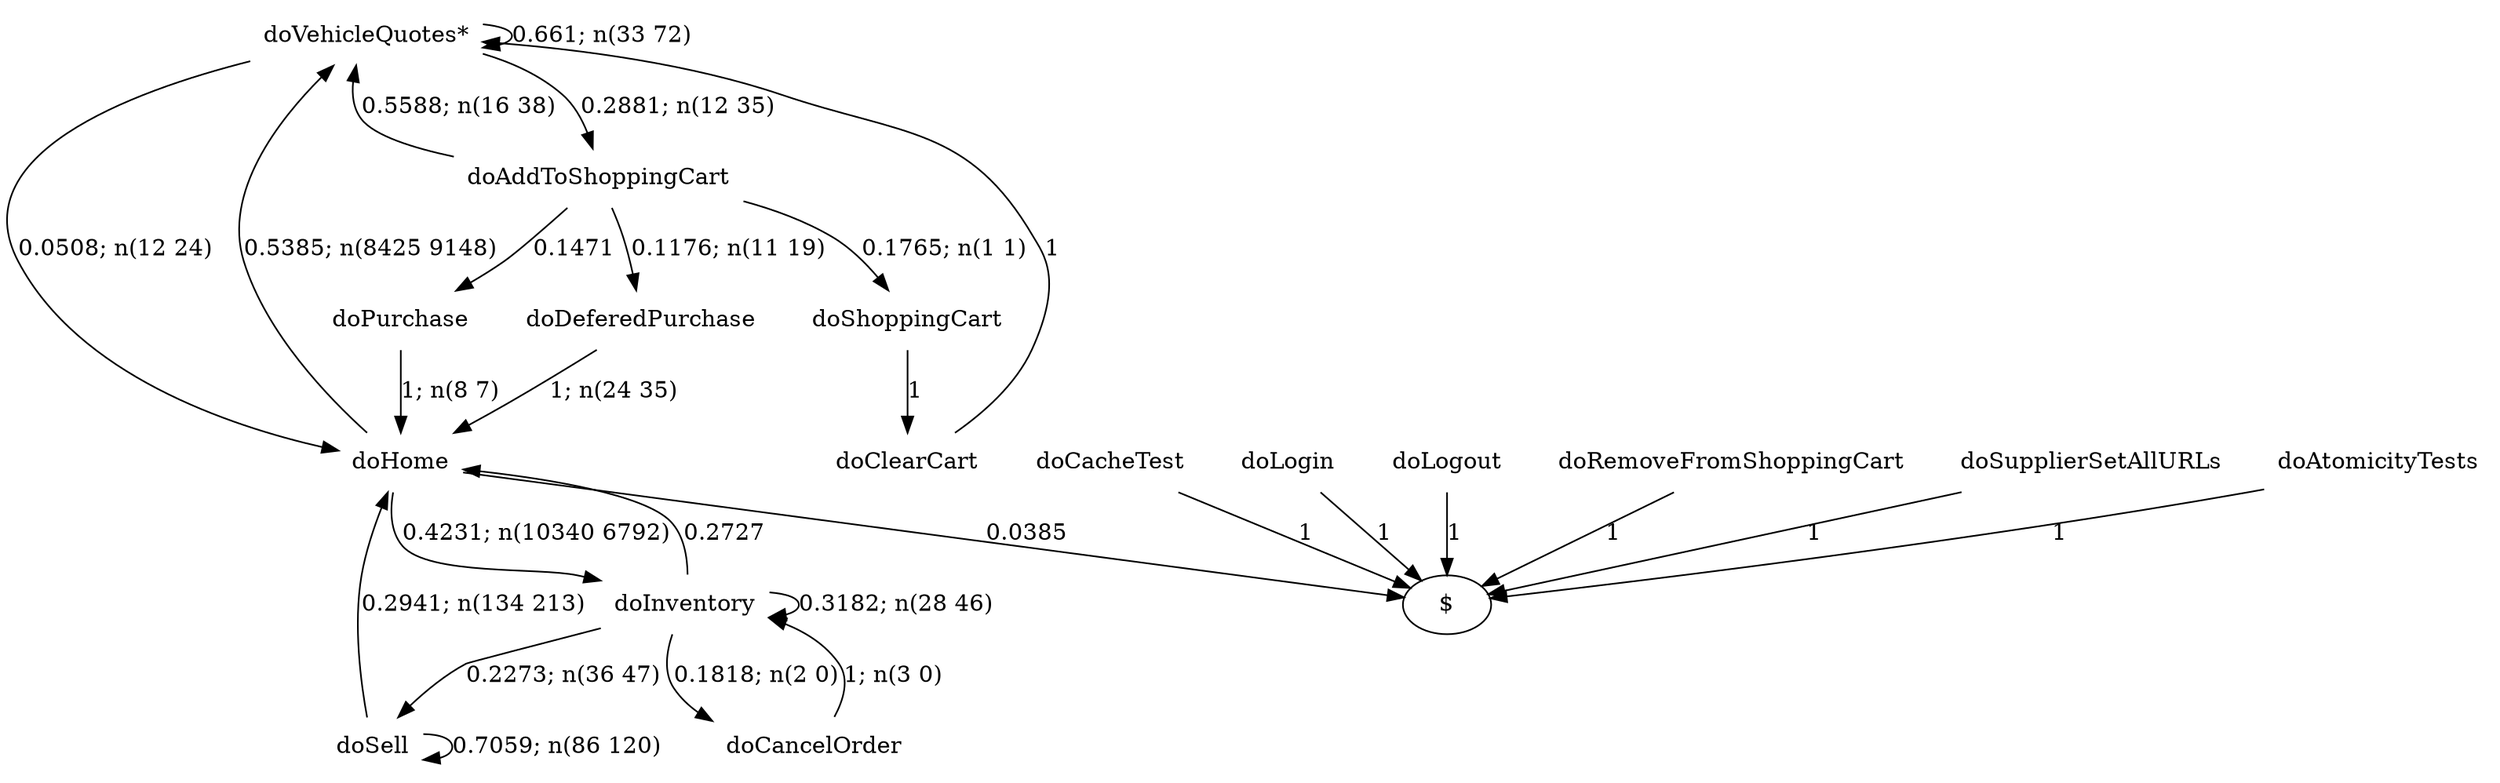 digraph G {"doVehicleQuotes*" [label="doVehicleQuotes*",shape=none];"doSupplierSetAllURLs" [label="doSupplierSetAllURLs",shape=none];"doAtomicityTests" [label="doAtomicityTests",shape=none];"doCacheTest" [label="doCacheTest",shape=none];"doLogin" [label="doLogin",shape=none];"doAddToShoppingCart" [label="doAddToShoppingCart",shape=none];"doDeferedPurchase" [label="doDeferedPurchase",shape=none];"doHome" [label="doHome",shape=none];"doShoppingCart" [label="doShoppingCart",shape=none];"doClearCart" [label="doClearCart",shape=none];"doPurchase" [label="doPurchase",shape=none];"doInventory" [label="doInventory",shape=none];"doSell" [label="doSell",shape=none];"doLogout" [label="doLogout",shape=none];"doCancelOrder" [label="doCancelOrder",shape=none];"doRemoveFromShoppingCart" [label="doRemoveFromShoppingCart",shape=none];"doVehicleQuotes*"->"doVehicleQuotes*" [style=solid,label="0.661; n(33 72)"];"doVehicleQuotes*"->"doAddToShoppingCart" [style=solid,label="0.2881; n(12 35)"];"doVehicleQuotes*"->"doHome" [style=solid,label="0.0508; n(12 24)"];"doSupplierSetAllURLs"->"$" [style=solid,label="1"];"doAtomicityTests"->"$" [style=solid,label="1"];"doCacheTest"->"$" [style=solid,label="1"];"doLogin"->"$" [style=solid,label="1"];"doAddToShoppingCart"->"doVehicleQuotes*" [style=solid,label="0.5588; n(16 38)"];"doAddToShoppingCart"->"doDeferedPurchase" [style=solid,label="0.1176; n(11 19)"];"doAddToShoppingCart"->"doShoppingCart" [style=solid,label="0.1765; n(1 1)"];"doAddToShoppingCart"->"doPurchase" [style=solid,label="0.1471"];"doDeferedPurchase"->"doHome" [style=solid,label="1; n(24 35)"];"doHome"->"doVehicleQuotes*" [style=solid,label="0.5385; n(8425 9148)"];"doHome"->"doInventory" [style=solid,label="0.4231; n(10340 6792)"];"doHome"->"$" [style=solid,label="0.0385"];"doShoppingCart"->"doClearCart" [style=solid,label="1"];"doClearCart"->"doVehicleQuotes*" [style=solid,label="1"];"doPurchase"->"doHome" [style=solid,label="1; n(8 7)"];"doInventory"->"doHome" [style=solid,label="0.2727"];"doInventory"->"doInventory" [style=solid,label="0.3182; n(28 46)"];"doInventory"->"doSell" [style=solid,label="0.2273; n(36 47)"];"doInventory"->"doCancelOrder" [style=solid,label="0.1818; n(2 0)"];"doSell"->"doHome" [style=solid,label="0.2941; n(134 213)"];"doSell"->"doSell" [style=solid,label="0.7059; n(86 120)"];"doLogout"->"$" [style=solid,label="1"];"doCancelOrder"->"doInventory" [style=solid,label="1; n(3 0)"];"doRemoveFromShoppingCart"->"$" [style=solid,label="1"];}